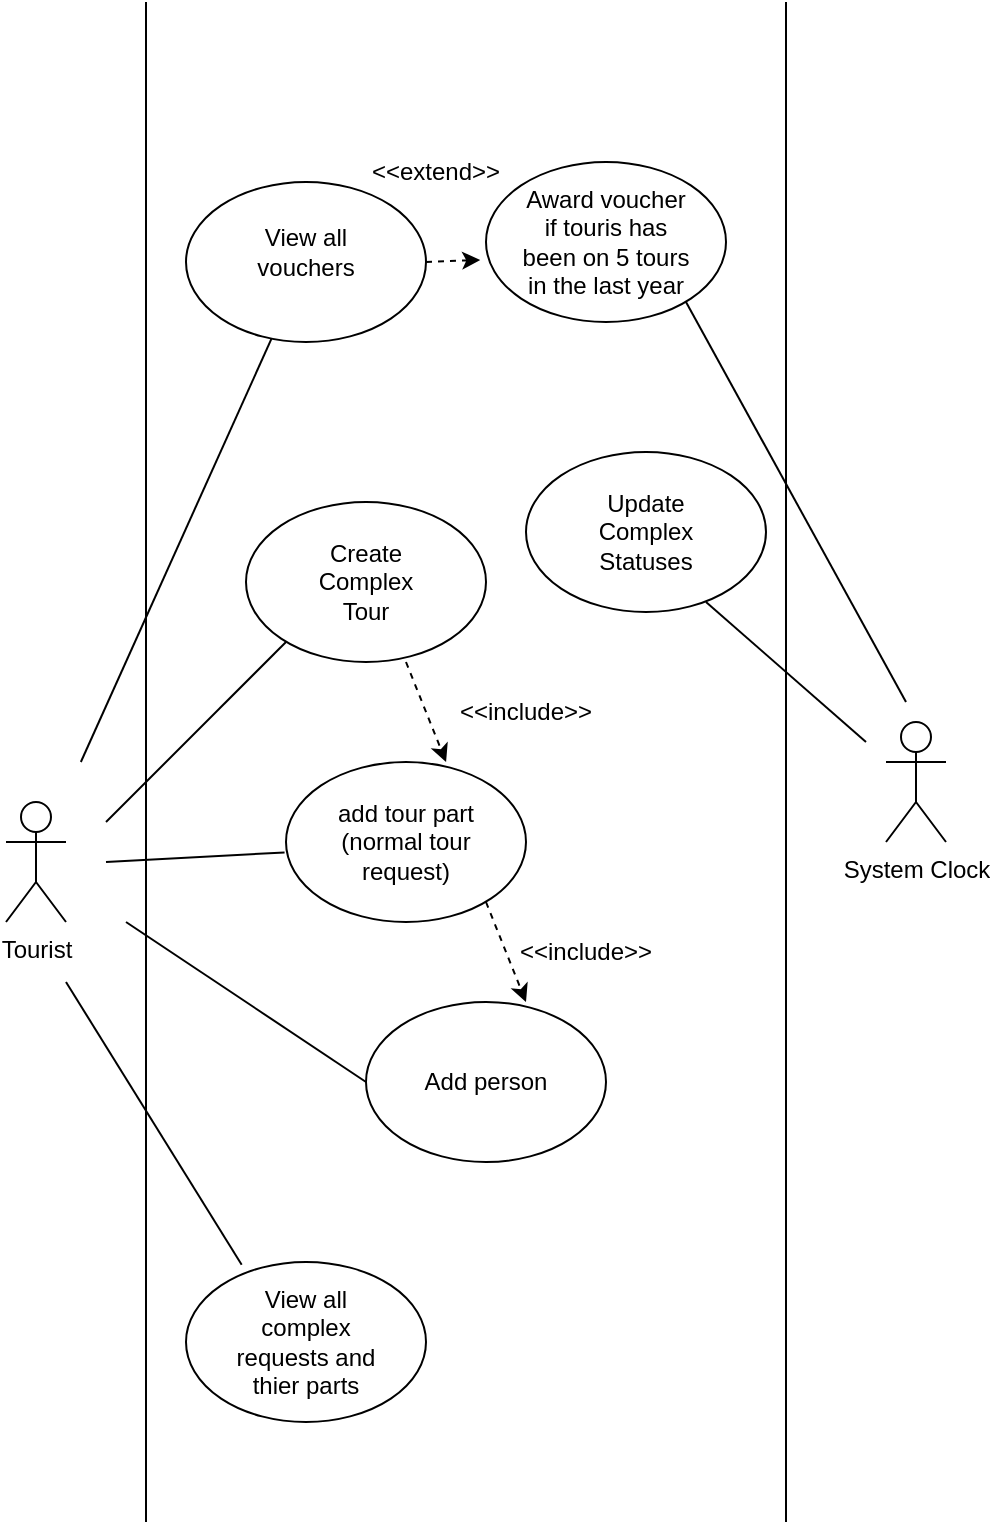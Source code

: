 <mxfile version="24.4.15" type="device">
  <diagram name="Page-1" id="ggLzzVJ9G3xdr8Kvsjvr">
    <mxGraphModel dx="548" dy="1599" grid="1" gridSize="10" guides="1" tooltips="1" connect="1" arrows="1" fold="1" page="1" pageScale="1" pageWidth="850" pageHeight="1100" math="0" shadow="0">
      <root>
        <mxCell id="0" />
        <mxCell id="1" parent="0" />
        <mxCell id="qHAfZxWoLvJUv___F_dv-1" value="" style="ellipse;whiteSpace=wrap;html=1;" parent="1" vertex="1">
          <mxGeometry x="210" y="170" width="120" height="80" as="geometry" />
        </mxCell>
        <mxCell id="qHAfZxWoLvJUv___F_dv-2" value="Tourist" style="shape=umlActor;verticalLabelPosition=bottom;verticalAlign=top;html=1;outlineConnect=0;" parent="1" vertex="1">
          <mxGeometry x="90" y="320" width="30" height="60" as="geometry" />
        </mxCell>
        <mxCell id="qHAfZxWoLvJUv___F_dv-5" value="Create Complex Tour" style="text;html=1;align=center;verticalAlign=middle;whiteSpace=wrap;rounded=0;" parent="1" vertex="1">
          <mxGeometry x="240" y="195" width="60" height="30" as="geometry" />
        </mxCell>
        <mxCell id="qHAfZxWoLvJUv___F_dv-6" value="" style="endArrow=none;html=1;rounded=0;" parent="1" edge="1">
          <mxGeometry width="50" height="50" relative="1" as="geometry">
            <mxPoint x="140" y="330" as="sourcePoint" />
            <mxPoint x="230" y="240" as="targetPoint" />
          </mxGeometry>
        </mxCell>
        <mxCell id="qHAfZxWoLvJUv___F_dv-7" value="" style="endArrow=none;html=1;rounded=0;" parent="1" edge="1">
          <mxGeometry width="50" height="50" relative="1" as="geometry">
            <mxPoint x="160" y="680" as="sourcePoint" />
            <mxPoint x="160" y="-80" as="targetPoint" />
          </mxGeometry>
        </mxCell>
        <mxCell id="qHAfZxWoLvJUv___F_dv-8" value="" style="endArrow=none;html=1;rounded=0;" parent="1" edge="1">
          <mxGeometry width="50" height="50" relative="1" as="geometry">
            <mxPoint x="480" y="680" as="sourcePoint" />
            <mxPoint x="480" y="-80" as="targetPoint" />
          </mxGeometry>
        </mxCell>
        <mxCell id="qHAfZxWoLvJUv___F_dv-9" value="" style="ellipse;whiteSpace=wrap;html=1;" parent="1" vertex="1">
          <mxGeometry x="350" y="145" width="120" height="80" as="geometry" />
        </mxCell>
        <mxCell id="qHAfZxWoLvJUv___F_dv-10" value="Update Complex Statuses" style="text;html=1;align=center;verticalAlign=middle;whiteSpace=wrap;rounded=0;" parent="1" vertex="1">
          <mxGeometry x="380" y="170" width="60" height="30" as="geometry" />
        </mxCell>
        <mxCell id="qHAfZxWoLvJUv___F_dv-11" value="System Clock" style="shape=umlActor;verticalLabelPosition=bottom;verticalAlign=top;html=1;outlineConnect=0;" parent="1" vertex="1">
          <mxGeometry x="530" y="280" width="30" height="60" as="geometry" />
        </mxCell>
        <mxCell id="qHAfZxWoLvJUv___F_dv-12" value="" style="endArrow=none;html=1;rounded=0;" parent="1" edge="1">
          <mxGeometry width="50" height="50" relative="1" as="geometry">
            <mxPoint x="520" y="290" as="sourcePoint" />
            <mxPoint x="440" y="220" as="targetPoint" />
          </mxGeometry>
        </mxCell>
        <mxCell id="qHAfZxWoLvJUv___F_dv-13" value="" style="ellipse;whiteSpace=wrap;html=1;" parent="1" vertex="1">
          <mxGeometry x="230" y="300" width="120" height="80" as="geometry" />
        </mxCell>
        <mxCell id="qHAfZxWoLvJUv___F_dv-15" value="" style="html=1;labelBackgroundColor=#ffffff;startArrow=none;startFill=0;startSize=6;endArrow=classic;endFill=1;endSize=6;jettySize=auto;orthogonalLoop=1;strokeWidth=1;dashed=1;fontSize=14;rounded=0;entryX=0.667;entryY=0;entryDx=0;entryDy=0;entryPerimeter=0;" parent="1" target="qHAfZxWoLvJUv___F_dv-13" edge="1">
          <mxGeometry width="60" height="60" relative="1" as="geometry">
            <mxPoint x="290" y="250" as="sourcePoint" />
            <mxPoint x="350" y="190" as="targetPoint" />
          </mxGeometry>
        </mxCell>
        <mxCell id="qHAfZxWoLvJUv___F_dv-16" value="&amp;lt;&amp;lt;include&amp;gt;&amp;gt;" style="text;html=1;align=center;verticalAlign=middle;whiteSpace=wrap;rounded=0;" parent="1" vertex="1">
          <mxGeometry x="320" y="260" width="60" height="30" as="geometry" />
        </mxCell>
        <mxCell id="qHAfZxWoLvJUv___F_dv-17" value="add tour part (normal tour request)" style="text;html=1;align=center;verticalAlign=middle;whiteSpace=wrap;rounded=0;" parent="1" vertex="1">
          <mxGeometry x="245" y="325" width="90" height="30" as="geometry" />
        </mxCell>
        <mxCell id="qHAfZxWoLvJUv___F_dv-18" value="" style="ellipse;whiteSpace=wrap;html=1;" parent="1" vertex="1">
          <mxGeometry x="270" y="420" width="120" height="80" as="geometry" />
        </mxCell>
        <mxCell id="qHAfZxWoLvJUv___F_dv-19" value="" style="html=1;labelBackgroundColor=#ffffff;startArrow=none;startFill=0;startSize=6;endArrow=classic;endFill=1;endSize=6;jettySize=auto;orthogonalLoop=1;strokeWidth=1;dashed=1;fontSize=14;rounded=0;entryX=0.667;entryY=0;entryDx=0;entryDy=0;entryPerimeter=0;" parent="1" edge="1">
          <mxGeometry width="60" height="60" relative="1" as="geometry">
            <mxPoint x="330" y="370" as="sourcePoint" />
            <mxPoint x="350" y="420" as="targetPoint" />
          </mxGeometry>
        </mxCell>
        <mxCell id="qHAfZxWoLvJUv___F_dv-20" value="&amp;lt;&amp;lt;include&amp;gt;&amp;gt;" style="text;html=1;align=center;verticalAlign=middle;whiteSpace=wrap;rounded=0;" parent="1" vertex="1">
          <mxGeometry x="350" y="380" width="60" height="30" as="geometry" />
        </mxCell>
        <mxCell id="qHAfZxWoLvJUv___F_dv-24" value="Add person" style="text;html=1;align=center;verticalAlign=middle;whiteSpace=wrap;rounded=0;" parent="1" vertex="1">
          <mxGeometry x="285" y="445" width="90" height="30" as="geometry" />
        </mxCell>
        <mxCell id="qHAfZxWoLvJUv___F_dv-25" value="" style="endArrow=none;html=1;rounded=0;entryX=-0.006;entryY=0.565;entryDx=0;entryDy=0;entryPerimeter=0;" parent="1" target="qHAfZxWoLvJUv___F_dv-13" edge="1">
          <mxGeometry width="50" height="50" relative="1" as="geometry">
            <mxPoint x="140" y="350" as="sourcePoint" />
            <mxPoint x="190" y="320" as="targetPoint" />
          </mxGeometry>
        </mxCell>
        <mxCell id="qHAfZxWoLvJUv___F_dv-26" value="" style="endArrow=none;html=1;rounded=0;exitX=0;exitY=0.5;exitDx=0;exitDy=0;" parent="1" source="qHAfZxWoLvJUv___F_dv-18" edge="1">
          <mxGeometry width="50" height="50" relative="1" as="geometry">
            <mxPoint x="100" y="430" as="sourcePoint" />
            <mxPoint x="150" y="380" as="targetPoint" />
          </mxGeometry>
        </mxCell>
        <mxCell id="qHAfZxWoLvJUv___F_dv-27" value="" style="ellipse;whiteSpace=wrap;html=1;" parent="1" vertex="1">
          <mxGeometry x="180" y="10" width="120" height="80" as="geometry" />
        </mxCell>
        <mxCell id="qHAfZxWoLvJUv___F_dv-28" value="" style="endArrow=none;html=1;rounded=0;" parent="1" source="qHAfZxWoLvJUv___F_dv-27" edge="1">
          <mxGeometry width="50" height="50" relative="1" as="geometry">
            <mxPoint x="195.004" y="71.716" as="sourcePoint" />
            <mxPoint x="127.43" y="300" as="targetPoint" />
          </mxGeometry>
        </mxCell>
        <mxCell id="qHAfZxWoLvJUv___F_dv-29" value="View all vouchers" style="text;html=1;align=center;verticalAlign=middle;whiteSpace=wrap;rounded=0;" parent="1" vertex="1">
          <mxGeometry x="195" y="30" width="90" height="30" as="geometry" />
        </mxCell>
        <mxCell id="qHAfZxWoLvJUv___F_dv-30" value="" style="ellipse;whiteSpace=wrap;html=1;" parent="1" vertex="1">
          <mxGeometry x="330" width="120" height="80" as="geometry" />
        </mxCell>
        <mxCell id="qHAfZxWoLvJUv___F_dv-31" value="" style="endArrow=none;html=1;rounded=0;" parent="1" edge="1">
          <mxGeometry width="50" height="50" relative="1" as="geometry">
            <mxPoint x="430" y="70" as="sourcePoint" />
            <mxPoint x="540" y="270" as="targetPoint" />
          </mxGeometry>
        </mxCell>
        <mxCell id="qHAfZxWoLvJUv___F_dv-32" value="Award voucher if touris has been on 5 tours in the last year" style="text;html=1;align=center;verticalAlign=middle;whiteSpace=wrap;rounded=0;" parent="1" vertex="1">
          <mxGeometry x="345" y="25" width="90" height="30" as="geometry" />
        </mxCell>
        <mxCell id="qHAfZxWoLvJUv___F_dv-33" value="" style="html=1;labelBackgroundColor=#ffffff;startArrow=none;startFill=0;startSize=6;endArrow=classic;endFill=1;endSize=6;jettySize=auto;orthogonalLoop=1;strokeWidth=1;dashed=1;fontSize=14;rounded=0;entryX=-0.024;entryY=0.612;entryDx=0;entryDy=0;entryPerimeter=0;exitX=1;exitY=0.5;exitDx=0;exitDy=0;" parent="1" source="qHAfZxWoLvJUv___F_dv-27" target="qHAfZxWoLvJUv___F_dv-30" edge="1">
          <mxGeometry width="60" height="60" relative="1" as="geometry">
            <mxPoint x="320" y="-150" as="sourcePoint" />
            <mxPoint x="340" y="-100" as="targetPoint" />
          </mxGeometry>
        </mxCell>
        <mxCell id="qHAfZxWoLvJUv___F_dv-34" value="&amp;lt;&amp;lt;extend&amp;gt;&amp;gt;" style="text;html=1;align=center;verticalAlign=middle;whiteSpace=wrap;rounded=0;" parent="1" vertex="1">
          <mxGeometry x="275" y="-10" width="60" height="30" as="geometry" />
        </mxCell>
        <mxCell id="dn_vxS3q2iGb-ZBuWJ-z-1" value="" style="ellipse;whiteSpace=wrap;html=1;" vertex="1" parent="1">
          <mxGeometry x="180" y="550" width="120" height="80" as="geometry" />
        </mxCell>
        <mxCell id="dn_vxS3q2iGb-ZBuWJ-z-2" value="View all complex requests and thier parts" style="text;html=1;align=center;verticalAlign=middle;whiteSpace=wrap;rounded=0;" vertex="1" parent="1">
          <mxGeometry x="195" y="575" width="90" height="30" as="geometry" />
        </mxCell>
        <mxCell id="dn_vxS3q2iGb-ZBuWJ-z-3" value="" style="endArrow=none;html=1;rounded=0;exitX=0.232;exitY=0.017;exitDx=0;exitDy=0;exitPerimeter=0;" edge="1" parent="1" source="dn_vxS3q2iGb-ZBuWJ-z-1">
          <mxGeometry width="50" height="50" relative="1" as="geometry">
            <mxPoint x="230" y="510" as="sourcePoint" />
            <mxPoint x="120" y="410" as="targetPoint" />
          </mxGeometry>
        </mxCell>
      </root>
    </mxGraphModel>
  </diagram>
</mxfile>
